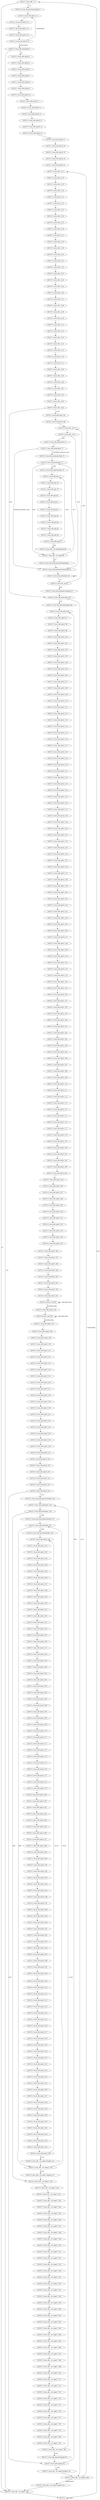 digraph {
Node0x2ec9750[label="LEGUP_F_fourn_BB__0_1"];
Node0x2ec95b0[label="LEGUP_0"];
Node0x2ec95b0 -> Node0x2ec9750[label="start"];
Node0x2ec95b0 -> Node0x2ec95b0[label="~start"];
Node0x2ecc930[label="LEGUP_F_fourn_BB__crit_edge27_386"];
Node0x2ec9750 -> Node0x2ecc930[label="%2"];
Node0x2ec98a0[label="LEGUP_F_fourn_BB_lrph31preheader_2"];
Node0x2ec9750 -> Node0x2ec98a0[label="~%2"];
Node0x2ec9c90[label="LEGUP_F_fourn_BB_lrph31_22"];
Node0x2ec98a0 -> Node0x2ec9c90;
Node0x2ec9b40[label="LEGUP_F_fourn_BB_lrph26_4"];
Node0x2ec99f0[label="LEGUP_F_fourn_BB_preheader6_3"];
Node0x2ec99f0 -> Node0x2ec9b40[label="%3"];
Node0x2ec99f0 -> Node0x2ecc930[label="~%3"];
Node0x2ecd2e0[label="LEGUP_F_fourn_BB_lrph26_5"];
Node0x2ec9b40 -> Node0x2ecd2e0;
Node0x2ecd3b0[label="LEGUP_F_fourn_BB_lrph26_6"];
Node0x2ecd2e0 -> Node0x2ecd3b0;
Node0x2ecd480[label="LEGUP_F_fourn_BB_lrph26_7"];
Node0x2ecd3b0 -> Node0x2ecd480;
Node0x2ecd550[label="LEGUP_F_fourn_BB_lrph26_8"];
Node0x2ecd480 -> Node0x2ecd550;
Node0x2ecd620[label="LEGUP_F_fourn_BB_lrph26_9"];
Node0x2ecd550 -> Node0x2ecd620;
Node0x2ecd6f0[label="LEGUP_F_fourn_BB_lrph26_10"];
Node0x2ecd620 -> Node0x2ecd6f0;
Node0x2ecd7c0[label="LEGUP_F_fourn_BB_lrph26_11"];
Node0x2ecd6f0 -> Node0x2ecd7c0;
Node0x2ecd890[label="LEGUP_F_fourn_BB_lrph26_12"];
Node0x2ecd7c0 -> Node0x2ecd890;
Node0x2ecd960[label="LEGUP_F_fourn_BB_lrph26_13"];
Node0x2ecd890 -> Node0x2ecd960;
Node0x2ecda30[label="LEGUP_F_fourn_BB_lrph26_14"];
Node0x2ecd960 -> Node0x2ecda30;
Node0x2ecdb00[label="LEGUP_F_fourn_BB_lrph26_15"];
Node0x2ecda30 -> Node0x2ecdb00;
Node0x2ecdbd0[label="LEGUP_F_fourn_BB_lrph26_16"];
Node0x2ecdb00 -> Node0x2ecdbd0;
Node0x2ecdca0[label="LEGUP_F_fourn_BB_lrph26_17"];
Node0x2ecdbd0 -> Node0x2ecdca0;
Node0x2ecdd70[label="LEGUP_F_fourn_BB_lrph26_18"];
Node0x2ecdca0 -> Node0x2ecdd70;
Node0x2ecde70[label="LEGUP_F_fourn_BB_lrph26_19"];
Node0x2ecdd70 -> Node0x2ecde70;
Node0x2ecdf70[label="LEGUP_F_fourn_BB_lrph26_20"];
Node0x2ecde70 -> Node0x2ecdf70;
Node0x2ece070[label="LEGUP_F_fourn_BB_lrph26_21"];
Node0x2ecdf70 -> Node0x2ece070;
Node0x2ec9de0[label="LEGUP_F_fourn_BB__8_27"];
Node0x2ece070 -> Node0x2ec9de0;
Node0x2ece600[label="LEGUP_F_fourn_BB_lrph31_23"];
Node0x2ec9c90 -> Node0x2ece600;
Node0x2ece6d0[label="LEGUP_F_fourn_BB_lrph31_24"];
Node0x2ece600 -> Node0x2ece6d0;
Node0x2ece7a0[label="LEGUP_F_fourn_BB_lrph31_25"];
Node0x2ece6d0 -> Node0x2ece7a0;
Node0x2ece870[label="LEGUP_F_fourn_BB_lrph31_26"];
Node0x2ece7a0 -> Node0x2ece870;
Node0x2ece870 -> Node0x2ec99f0[label="%exitcond38"];
Node0x2ece870 -> Node0x2ec9c90[label="~%exitcond38"];
Node0x2eceb70[label="LEGUP_F_fourn_BB__8_28"];
Node0x2ec9de0 -> Node0x2eceb70;
Node0x2ecec40[label="LEGUP_F_fourn_BB__8_29"];
Node0x2eceb70 -> Node0x2ecec40;
Node0x2eced10[label="LEGUP_F_fourn_BB__8_30"];
Node0x2ecec40 -> Node0x2eced10;
Node0x2ecede0[label="LEGUP_F_fourn_BB__8_31"];
Node0x2eced10 -> Node0x2ecede0;
Node0x2eceeb0[label="LEGUP_F_fourn_BB__8_32"];
Node0x2ecede0 -> Node0x2eceeb0;
Node0x2ecef80[label="LEGUP_F_fourn_BB__8_33"];
Node0x2eceeb0 -> Node0x2ecef80;
Node0x2ecf080[label="LEGUP_F_fourn_BB__8_34"];
Node0x2ecef80 -> Node0x2ecf080;
Node0x2ecf180[label="LEGUP_F_fourn_BB__8_35"];
Node0x2ecf080 -> Node0x2ecf180;
Node0x2ecf280[label="LEGUP_F_fourn_BB__8_36"];
Node0x2ecf180 -> Node0x2ecf280;
Node0x2ecf380[label="LEGUP_F_fourn_BB__8_37"];
Node0x2ecf280 -> Node0x2ecf380;
Node0x2ecf480[label="LEGUP_F_fourn_BB__8_38"];
Node0x2ecf380 -> Node0x2ecf480;
Node0x2ecf580[label="LEGUP_F_fourn_BB__8_39"];
Node0x2ecf480 -> Node0x2ecf580;
Node0x2ecf680[label="LEGUP_F_fourn_BB__8_40"];
Node0x2ecf580 -> Node0x2ecf680;
Node0x2ecf780[label="LEGUP_F_fourn_BB__8_41"];
Node0x2ecf680 -> Node0x2ecf780;
Node0x2ecf880[label="LEGUP_F_fourn_BB__8_42"];
Node0x2ecf780 -> Node0x2ecf880;
Node0x2ecf980[label="LEGUP_F_fourn_BB__8_43"];
Node0x2ecf880 -> Node0x2ecf980;
Node0x2ecfa80[label="LEGUP_F_fourn_BB__8_44"];
Node0x2ecf980 -> Node0x2ecfa80;
Node0x2ecfb80[label="LEGUP_F_fourn_BB__8_45"];
Node0x2ecfa80 -> Node0x2ecfb80;
Node0x2ecfc80[label="LEGUP_F_fourn_BB__8_46"];
Node0x2ecfb80 -> Node0x2ecfc80;
Node0x2ecfd80[label="LEGUP_F_fourn_BB__8_47"];
Node0x2ecfc80 -> Node0x2ecfd80;
Node0x2ecfe80[label="LEGUP_F_fourn_BB__8_48"];
Node0x2ecfd80 -> Node0x2ecfe80;
Node0x2ecff80[label="LEGUP_F_fourn_BB__8_49"];
Node0x2ecfe80 -> Node0x2ecff80;
Node0x2ed0080[label="LEGUP_F_fourn_BB__8_50"];
Node0x2ecff80 -> Node0x2ed0080;
Node0x2ed0180[label="LEGUP_F_fourn_BB__8_51"];
Node0x2ed0080 -> Node0x2ed0180;
Node0x2ed0280[label="LEGUP_F_fourn_BB__8_52"];
Node0x2ed0180 -> Node0x2ed0280;
Node0x2ed0380[label="LEGUP_F_fourn_BB__8_53"];
Node0x2ed0280 -> Node0x2ed0380;
Node0x2ed0480[label="LEGUP_F_fourn_BB__8_54"];
Node0x2ed0380 -> Node0x2ed0480;
Node0x2ed0580[label="LEGUP_F_fourn_BB__8_55"];
Node0x2ed0480 -> Node0x2ed0580;
Node0x2ed0680[label="LEGUP_F_fourn_BB__8_56"];
Node0x2ed0580 -> Node0x2ed0680;
Node0x2ed0780[label="LEGUP_F_fourn_BB__8_57"];
Node0x2ed0680 -> Node0x2ed0780;
Node0x2ed0880[label="LEGUP_F_fourn_BB__8_58"];
Node0x2ed0780 -> Node0x2ed0880;
Node0x2ed0980[label="LEGUP_F_fourn_BB__8_59"];
Node0x2ed0880 -> Node0x2ed0980;
Node0x2ed0a80[label="LEGUP_F_fourn_BB__8_60"];
Node0x2ed0980 -> Node0x2ed0a80;
Node0x2ed0b80[label="LEGUP_F_fourn_BB__8_61"];
Node0x2ed0a80 -> Node0x2ed0b80;
Node0x2ed0c80[label="LEGUP_F_fourn_BB__8_62"];
Node0x2ed0b80 -> Node0x2ed0c80;
Node0x2ed0d80[label="LEGUP_F_fourn_BB__8_63"];
Node0x2ed0c80 -> Node0x2ed0d80;
Node0x2ed0e80[label="LEGUP_F_fourn_BB__8_64"];
Node0x2ed0d80 -> Node0x2ed0e80;
Node0x2eca1d0[label="LEGUP_F_fourn_BB_preheader5_68"];
Node0x2ed0e80 -> Node0x2eca1d0[label="%16"];
Node0x2ec9f30[label="LEGUP_F_fourn_BB_lrph12_65"];
Node0x2ed0e80 -> Node0x2ec9f30[label="~%16"];
Node0x2ed1730[label="LEGUP_F_fourn_BB_lrph12_66"];
Node0x2ec9f30 -> Node0x2ed1730;
Node0x2eca470[label="LEGUP_F_fourn_BB__29_70"];
Node0x2ed1730 -> Node0x2eca470;
Node0x2eca080[label="LEGUP_F_fourn_BB_preheader5loopexit_67"];
Node0x2eca080 -> Node0x2eca1d0;
Node0x2eca320[label="LEGUP_F_fourn_BB_lrph22preheader_69"];
Node0x2eca1d0 -> Node0x2eca320[label="%25"];
Node0x2ecc690[label="LEGUP_F_fourn_BB__crit_edge23_384"];
Node0x2eca1d0 -> Node0x2ecc690[label="~%25"];
Node0x2ecb6d0[label="LEGUP_F_fourn_BB_lrph22_96"];
Node0x2eca320 -> Node0x2ecb6d0;
Node0x2ece200[label="LEGUP_F_fourn_BB__29_71"];
Node0x2eca470 -> Node0x2ece200;
Node0x2eca5c0[label="LEGUP_F_fourn_BB_preheader4_72"];
Node0x2ece200 -> Node0x2eca5c0[label="%35"];
Node0x2ecb040[label="LEGUP_F_fourn_BB_preheader3preheader_91"];
Node0x2ece200 -> Node0x2ecb040[label="~%35"];
Node0x2ed11f0[label="LEGUP_F_fourn_BB_preheader4_73"];
Node0x2eca5c0 -> Node0x2ed11f0;
Node0x2ed11f0 -> Node0x2ecb040[label="%overflow_intrinsic_carry"];
Node0x2eca710[label="LEGUP_F_fourn_BB_preheader2lrph_74"];
Node0x2ed11f0 -> Node0x2eca710[label="~%overflow_intrinsic_carry"];
Node0x2eca860[label="LEGUP_F_fourn_BB_preheader2_75"];
Node0x2eca710 -> Node0x2eca860;
Node0x2ecada0[label="LEGUP_F_fourn_BB__crit_edge_89"];
Node0x2eca860 -> Node0x2ecada0[label="%44"];
Node0x2eca9b0[label="LEGUP_F_fourn_BB_lrphpreheader_76"];
Node0x2eca860 -> Node0x2eca9b0[label="~%44"];
Node0x2ecab00[label="LEGUP_F_fourn_BB_lrph_77"];
Node0x2eca9b0 -> Node0x2ecab00;
Node0x2ed15f0[label="LEGUP_F_fourn_BB_lrph_78"];
Node0x2ecab00 -> Node0x2ed15f0;
Node0x2eccac0[label="LEGUP_F_fourn_BB_lrph_79"];
Node0x2ed15f0 -> Node0x2eccac0;
Node0x2eccb90[label="LEGUP_F_fourn_BB_lrph_80"];
Node0x2eccac0 -> Node0x2eccb90;
Node0x2eccc60[label="LEGUP_F_fourn_BB_lrph_81"];
Node0x2eccb90 -> Node0x2eccc60;
Node0x2eccd30[label="LEGUP_F_fourn_BB_lrph_82"];
Node0x2eccc60 -> Node0x2eccd30;
Node0x2ecce00[label="LEGUP_F_fourn_BB_lrph_83"];
Node0x2eccd30 -> Node0x2ecce00;
Node0x2eccf00[label="LEGUP_F_fourn_BB_lrph_84"];
Node0x2ecce00 -> Node0x2eccf00;
Node0x2ecd000[label="LEGUP_F_fourn_BB_lrph_85"];
Node0x2eccf00 -> Node0x2ecd000;
Node0x2ecd100[label="LEGUP_F_fourn_BB_lrph_86"];
Node0x2ecd000 -> Node0x2ecd100;
Node0x2ecd200[label="LEGUP_F_fourn_BB_lrph_87"];
Node0x2ecd100 -> Node0x2ecd200;
Node0x2ecac50[label="LEGUP_F_fourn_BB__crit_edgeloopexit_88"];
Node0x2ecd200 -> Node0x2ecac50[label="%56"];
Node0x2ecd200 -> Node0x2ecab00[label="~%56"];
Node0x2ecac50 -> Node0x2ecada0;
Node0x2ecaef0[label="LEGUP_F_fourn_BB_preheader3preheaderloop..."];
Node0x2ecada0 -> Node0x2ecaef0[label="%57"];
Node0x2ecada0 -> Node0x2eca860[label="~%57"];
Node0x2ecaef0 -> Node0x2ecb040;
Node0x2ecb190[label="LEGUP_F_fourn_BB_preheader3_92"];
Node0x2ecb040 -> Node0x2ecb190;
Node0x2ecb190 -> Node0x2ecb190[label="%."];
Node0x2ecb2e0[label="LEGUP_F_fourn_BB__60_93"];
Node0x2ecb190 -> Node0x2ecb2e0[label="~%."];
Node0x2ecb2e0 -> Node0x2eca080[label="%62"];
Node0x2ecb2e0 -> Node0x2eca470[label="~%62"];
Node0x2ecb580[label="LEGUP_F_fourn_BB_loopexit_95"];
Node0x2ecb430[label="LEGUP_F_fourn_BB_loopexitloopexit_94"];
Node0x2ecb430 -> Node0x2ecb580;
Node0x2ecb580 -> Node0x2ecb6d0[label="%63"];
Node0x2ecc540[label="LEGUP_F_fourn_BB__crit_edge23loopexit_38..."];
Node0x2ecb580 -> Node0x2ecc540[label="~%63"];
Node0x2ed4a80[label="LEGUP_F_fourn_BB_lrph22_97"];
Node0x2ecb6d0 -> Node0x2ed4a80;
Node0x2ed4b50[label="LEGUP_F_fourn_BB_lrph22_98"];
Node0x2ed4a80 -> Node0x2ed4b50;
Node0x2ed4c20[label="LEGUP_F_fourn_BB_lrph22_99"];
Node0x2ed4b50 -> Node0x2ed4c20;
Node0x2ed4cf0[label="LEGUP_F_fourn_BB_lrph22_100"];
Node0x2ed4c20 -> Node0x2ed4cf0;
Node0x2ed4dc0[label="LEGUP_F_fourn_BB_lrph22_101"];
Node0x2ed4cf0 -> Node0x2ed4dc0;
Node0x2ed4ec0[label="LEGUP_F_fourn_BB_lrph22_102"];
Node0x2ed4dc0 -> Node0x2ed4ec0;
Node0x2ed4fc0[label="LEGUP_F_fourn_BB_lrph22_103"];
Node0x2ed4ec0 -> Node0x2ed4fc0;
Node0x2ed50c0[label="LEGUP_F_fourn_BB_lrph22_104"];
Node0x2ed4fc0 -> Node0x2ed50c0;
Node0x2ed51c0[label="LEGUP_F_fourn_BB_lrph22_105"];
Node0x2ed50c0 -> Node0x2ed51c0;
Node0x2ed52c0[label="LEGUP_F_fourn_BB_lrph22_106"];
Node0x2ed51c0 -> Node0x2ed52c0;
Node0x2ed53c0[label="LEGUP_F_fourn_BB_lrph22_107"];
Node0x2ed52c0 -> Node0x2ed53c0;
Node0x2ed54c0[label="LEGUP_F_fourn_BB_lrph22_108"];
Node0x2ed53c0 -> Node0x2ed54c0;
Node0x2ed55c0[label="LEGUP_F_fourn_BB_lrph22_109"];
Node0x2ed54c0 -> Node0x2ed55c0;
Node0x2ed1a40[label="LEGUP_F_fourn_BB_lrph22_110"];
Node0x2ed55c0 -> Node0x2ed1a40;
Node0x2ed1b40[label="LEGUP_F_fourn_BB_lrph22_111"];
Node0x2ed1a40 -> Node0x2ed1b40;
Node0x2ed1c40[label="LEGUP_F_fourn_BB_lrph22_112"];
Node0x2ed1b40 -> Node0x2ed1c40;
Node0x2ed1d40[label="LEGUP_F_fourn_BB_lrph22_113"];
Node0x2ed1c40 -> Node0x2ed1d40;
Node0x2ed1e40[label="LEGUP_F_fourn_BB_lrph22_114"];
Node0x2ed1d40 -> Node0x2ed1e40;
Node0x2ed1f40[label="LEGUP_F_fourn_BB_lrph22_115"];
Node0x2ed1e40 -> Node0x2ed1f40;
Node0x2ed2040[label="LEGUP_F_fourn_BB_lrph22_116"];
Node0x2ed1f40 -> Node0x2ed2040;
Node0x2ed2140[label="LEGUP_F_fourn_BB_lrph22_117"];
Node0x2ed2040 -> Node0x2ed2140;
Node0x2ed2240[label="LEGUP_F_fourn_BB_lrph22_118"];
Node0x2ed2140 -> Node0x2ed2240;
Node0x2ed2340[label="LEGUP_F_fourn_BB_lrph22_119"];
Node0x2ed2240 -> Node0x2ed2340;
Node0x2ed2440[label="LEGUP_F_fourn_BB_lrph22_120"];
Node0x2ed2340 -> Node0x2ed2440;
Node0x2ed2540[label="LEGUP_F_fourn_BB_lrph22_121"];
Node0x2ed2440 -> Node0x2ed2540;
Node0x2ed2640[label="LEGUP_F_fourn_BB_lrph22_122"];
Node0x2ed2540 -> Node0x2ed2640;
Node0x2ed2740[label="LEGUP_F_fourn_BB_lrph22_123"];
Node0x2ed2640 -> Node0x2ed2740;
Node0x2ed2840[label="LEGUP_F_fourn_BB_lrph22_124"];
Node0x2ed2740 -> Node0x2ed2840;
Node0x2ed2940[label="LEGUP_F_fourn_BB_lrph22_125"];
Node0x2ed2840 -> Node0x2ed2940;
Node0x2eb10a0[label="LEGUP_F_fourn_BB_lrph22_126"];
Node0x2ed2940 -> Node0x2eb10a0;
Node0x2eb11a0[label="LEGUP_F_fourn_BB_lrph22_127"];
Node0x2eb10a0 -> Node0x2eb11a0;
Node0x2eb12a0[label="LEGUP_F_fourn_BB_lrph22_128"];
Node0x2eb11a0 -> Node0x2eb12a0;
Node0x2eb13a0[label="LEGUP_F_fourn_BB_lrph22_129"];
Node0x2eb12a0 -> Node0x2eb13a0;
Node0x2eb14a0[label="LEGUP_F_fourn_BB_lrph22_130"];
Node0x2eb13a0 -> Node0x2eb14a0;
Node0x2eb15a0[label="LEGUP_F_fourn_BB_lrph22_131"];
Node0x2eb14a0 -> Node0x2eb15a0;
Node0x2eb16a0[label="LEGUP_F_fourn_BB_lrph22_132"];
Node0x2eb15a0 -> Node0x2eb16a0;
Node0x2eb17a0[label="LEGUP_F_fourn_BB_lrph22_133"];
Node0x2eb16a0 -> Node0x2eb17a0;
Node0x2eb18a0[label="LEGUP_F_fourn_BB_lrph22_134"];
Node0x2eb17a0 -> Node0x2eb18a0;
Node0x2eb19a0[label="LEGUP_F_fourn_BB_lrph22_135"];
Node0x2eb18a0 -> Node0x2eb19a0;
Node0x2eb1aa0[label="LEGUP_F_fourn_BB_lrph22_136"];
Node0x2eb19a0 -> Node0x2eb1aa0;
Node0x2eb1ba0[label="LEGUP_F_fourn_BB_lrph22_137"];
Node0x2eb1aa0 -> Node0x2eb1ba0;
Node0x2eb1ca0[label="LEGUP_F_fourn_BB_lrph22_138"];
Node0x2eb1ba0 -> Node0x2eb1ca0;
Node0x2eb1da0[label="LEGUP_F_fourn_BB_lrph22_139"];
Node0x2eb1ca0 -> Node0x2eb1da0;
Node0x2eb1ea0[label="LEGUP_F_fourn_BB_lrph22_140"];
Node0x2eb1da0 -> Node0x2eb1ea0;
Node0x2eb1fa0[label="LEGUP_F_fourn_BB_lrph22_141"];
Node0x2eb1ea0 -> Node0x2eb1fa0;
Node0x2eb20a0[label="LEGUP_F_fourn_BB_lrph22_142"];
Node0x2eb1fa0 -> Node0x2eb20a0;
Node0x2eb21a0[label="LEGUP_F_fourn_BB_lrph22_143"];
Node0x2eb20a0 -> Node0x2eb21a0;
Node0x2eb22a0[label="LEGUP_F_fourn_BB_lrph22_144"];
Node0x2eb21a0 -> Node0x2eb22a0;
Node0x2eb23a0[label="LEGUP_F_fourn_BB_lrph22_145"];
Node0x2eb22a0 -> Node0x2eb23a0;
Node0x2eb24e0[label="LEGUP_F_fourn_BB_lrph22_146"];
Node0x2eb23a0 -> Node0x2eb24e0;
Node0x2eb2620[label="LEGUP_F_fourn_BB_lrph22_147"];
Node0x2eb24e0 -> Node0x2eb2620;
Node0x2eb2760[label="LEGUP_F_fourn_BB_lrph22_148"];
Node0x2eb2620 -> Node0x2eb2760;
Node0x2eb28a0[label="LEGUP_F_fourn_BB_lrph22_149"];
Node0x2eb2760 -> Node0x2eb28a0;
Node0x2eb29e0[label="LEGUP_F_fourn_BB_lrph22_150"];
Node0x2eb28a0 -> Node0x2eb29e0;
Node0x2eb2b20[label="LEGUP_F_fourn_BB_lrph22_151"];
Node0x2eb29e0 -> Node0x2eb2b20;
Node0x2eb2c60[label="LEGUP_F_fourn_BB_lrph22_152"];
Node0x2eb2b20 -> Node0x2eb2c60;
Node0x2eb2da0[label="LEGUP_F_fourn_BB_lrph22_153"];
Node0x2eb2c60 -> Node0x2eb2da0;
Node0x2eb2ee0[label="LEGUP_F_fourn_BB_lrph22_154"];
Node0x2eb2da0 -> Node0x2eb2ee0;
Node0x2eb3020[label="LEGUP_F_fourn_BB_lrph22_155"];
Node0x2eb2ee0 -> Node0x2eb3020;
Node0x2eb3160[label="LEGUP_F_fourn_BB_lrph22_156"];
Node0x2eb3020 -> Node0x2eb3160;
Node0x2eb32a0[label="LEGUP_F_fourn_BB_lrph22_157"];
Node0x2eb3160 -> Node0x2eb32a0;
Node0x2eb33e0[label="LEGUP_F_fourn_BB_lrph22_158"];
Node0x2eb32a0 -> Node0x2eb33e0;
Node0x2eb3520[label="LEGUP_F_fourn_BB_lrph22_159"];
Node0x2eb33e0 -> Node0x2eb3520;
Node0x2eb3660[label="LEGUP_F_fourn_BB_lrph22_160"];
Node0x2eb3520 -> Node0x2eb3660;
Node0x2eb37a0[label="LEGUP_F_fourn_BB_lrph22_161"];
Node0x2eb3660 -> Node0x2eb37a0;
Node0x2eb38e0[label="LEGUP_F_fourn_BB_lrph22_162"];
Node0x2eb37a0 -> Node0x2eb38e0;
Node0x2eb3a20[label="LEGUP_F_fourn_BB_lrph22_163"];
Node0x2eb38e0 -> Node0x2eb3a20;
Node0x2eb3b60[label="LEGUP_F_fourn_BB_lrph22_164"];
Node0x2eb3a20 -> Node0x2eb3b60;
Node0x2eb3ca0[label="LEGUP_F_fourn_BB_lrph22_165"];
Node0x2eb3b60 -> Node0x2eb3ca0;
Node0x2eb3de0[label="LEGUP_F_fourn_BB_lrph22_166"];
Node0x2eb3ca0 -> Node0x2eb3de0;
Node0x2eb3f20[label="LEGUP_F_fourn_BB_lrph22_167"];
Node0x2eb3de0 -> Node0x2eb3f20;
Node0x2eb4060[label="LEGUP_F_fourn_BB_lrph22_168"];
Node0x2eb3f20 -> Node0x2eb4060;
Node0x2eb41a0[label="LEGUP_F_fourn_BB_lrph22_169"];
Node0x2eb4060 -> Node0x2eb41a0;
Node0x2eb42e0[label="LEGUP_F_fourn_BB_lrph22_170"];
Node0x2eb41a0 -> Node0x2eb42e0;
Node0x2eb4420[label="LEGUP_F_fourn_BB_lrph22_171"];
Node0x2eb42e0 -> Node0x2eb4420;
Node0x2eb4560[label="LEGUP_F_fourn_BB_lrph22_172"];
Node0x2eb4420 -> Node0x2eb4560;
Node0x2eb46a0[label="LEGUP_F_fourn_BB_lrph22_173"];
Node0x2eb4560 -> Node0x2eb46a0;
Node0x2eb47e0[label="LEGUP_F_fourn_BB_lrph22_174"];
Node0x2eb46a0 -> Node0x2eb47e0;
Node0x2eb4920[label="LEGUP_F_fourn_BB_lrph22_175"];
Node0x2eb47e0 -> Node0x2eb4920;
Node0x2eb4a60[label="LEGUP_F_fourn_BB_lrph22_176"];
Node0x2eb4920 -> Node0x2eb4a60;
Node0x2eb4ba0[label="LEGUP_F_fourn_BB_lrph22_177"];
Node0x2eb4a60 -> Node0x2eb4ba0;
Node0x2eb4ce0[label="LEGUP_F_fourn_BB_lrph22_178"];
Node0x2eb4ba0 -> Node0x2eb4ce0;
Node0x2eb4e20[label="LEGUP_F_fourn_BB_lrph22_179"];
Node0x2eb4ce0 -> Node0x2eb4e20;
Node0x2eb4f60[label="LEGUP_F_fourn_BB_lrph22_180"];
Node0x2eb4e20 -> Node0x2eb4f60;
Node0x2eb50a0[label="LEGUP_F_fourn_BB_lrph22_181"];
Node0x2eb4f60 -> Node0x2eb50a0;
Node0x2eb51e0[label="LEGUP_F_fourn_BB_lrph22_182"];
Node0x2eb50a0 -> Node0x2eb51e0;
Node0x2eb5320[label="LEGUP_F_fourn_BB_lrph22_183"];
Node0x2eb51e0 -> Node0x2eb5320;
Node0x2eb5460[label="LEGUP_F_fourn_BB_lrph22_184"];
Node0x2eb5320 -> Node0x2eb5460;
Node0x2eb55a0[label="LEGUP_F_fourn_BB_lrph22_185"];
Node0x2eb5460 -> Node0x2eb55a0;
Node0x2eb56e0[label="LEGUP_F_fourn_BB_lrph22_186"];
Node0x2eb55a0 -> Node0x2eb56e0;
Node0x2eb5820[label="LEGUP_F_fourn_BB_lrph22_187"];
Node0x2eb56e0 -> Node0x2eb5820;
Node0x2eb5960[label="LEGUP_F_fourn_BB_lrph22_188"];
Node0x2eb5820 -> Node0x2eb5960;
Node0x2eb5aa0[label="LEGUP_F_fourn_BB_lrph22_189"];
Node0x2eb5960 -> Node0x2eb5aa0;
Node0x2eb5be0[label="LEGUP_F_fourn_BB_lrph22_190"];
Node0x2eb5aa0 -> Node0x2eb5be0;
Node0x2eb5d20[label="LEGUP_F_fourn_BB_lrph22_191"];
Node0x2eb5be0 -> Node0x2eb5d20;
Node0x2eb5e60[label="LEGUP_F_fourn_BB_lrph22_192"];
Node0x2eb5d20 -> Node0x2eb5e60;
Node0x2eb5fa0[label="LEGUP_F_fourn_BB_lrph22_193"];
Node0x2eb5e60 -> Node0x2eb5fa0;
Node0x2eb60e0[label="LEGUP_F_fourn_BB_lrph22_194"];
Node0x2eb5fa0 -> Node0x2eb60e0;
Node0x2eb6220[label="LEGUP_F_fourn_BB_lrph22_195"];
Node0x2eb60e0 -> Node0x2eb6220;
Node0x2eb6360[label="LEGUP_F_fourn_BB_lrph22_196"];
Node0x2eb6220 -> Node0x2eb6360;
Node0x2eb64a0[label="LEGUP_F_fourn_BB_lrph22_197"];
Node0x2eb6360 -> Node0x2eb64a0;
Node0x2eb65e0[label="LEGUP_F_fourn_BB_lrph22_198"];
Node0x2eb64a0 -> Node0x2eb65e0;
Node0x2eb6720[label="LEGUP_F_fourn_BB_lrph22_199"];
Node0x2eb65e0 -> Node0x2eb6720;
Node0x2eb6860[label="LEGUP_F_fourn_BB_lrph22_200"];
Node0x2eb6720 -> Node0x2eb6860;
Node0x2eb69a0[label="LEGUP_F_fourn_BB_lrph22_201"];
Node0x2eb6860 -> Node0x2eb69a0;
Node0x2eb6ae0[label="LEGUP_F_fourn_BB_lrph22_202"];
Node0x2eb69a0 -> Node0x2eb6ae0;
Node0x2eb6c20[label="LEGUP_F_fourn_BB_lrph22_203"];
Node0x2eb6ae0 -> Node0x2eb6c20;
Node0x3f398a0[label="LEGUP_function_call_204"];
Node0x2eb6c20 -> Node0x3f398a0;
Node0x2eb6d60[label="LEGUP_F_fourn_BB_lrph22_205"];
Node0x3f398a0 -> Node0x2eb6d60[label="sinf_finish_final"];
Node0x3f398a0 -> Node0x3f398a0[label="~sinf_finish_final"];
Node0x3f3ff80[label="LEGUP_function_call_206"];
Node0x2eb6d60 -> Node0x3f3ff80;
Node0x2eb6ea0[label="LEGUP_F_fourn_BB_lrph22_207"];
Node0x3f3ff80 -> Node0x2eb6ea0[label="sinf_finish_final"];
Node0x3f3ff80 -> Node0x3f3ff80[label="~sinf_finish_final"];
Node0x2eb6fe0[label="LEGUP_F_fourn_BB_lrph22_208"];
Node0x2eb6ea0 -> Node0x2eb6fe0;
Node0x2eb7120[label="LEGUP_F_fourn_BB_lrph22_209"];
Node0x2eb6fe0 -> Node0x2eb7120;
Node0x2eb7260[label="LEGUP_F_fourn_BB_lrph22_210"];
Node0x2eb7120 -> Node0x2eb7260;
Node0x2eb73a0[label="LEGUP_F_fourn_BB_lrph22_211"];
Node0x2eb7260 -> Node0x2eb73a0;
Node0x2eb74e0[label="LEGUP_F_fourn_BB_lrph22_212"];
Node0x2eb73a0 -> Node0x2eb74e0;
Node0x2eb7620[label="LEGUP_F_fourn_BB_lrph22_213"];
Node0x2eb74e0 -> Node0x2eb7620;
Node0x2eb7760[label="LEGUP_F_fourn_BB_lrph22_214"];
Node0x2eb7620 -> Node0x2eb7760;
Node0x2eb78a0[label="LEGUP_F_fourn_BB_lrph22_215"];
Node0x2eb7760 -> Node0x2eb78a0;
Node0x2eb79e0[label="LEGUP_F_fourn_BB_lrph22_216"];
Node0x2eb78a0 -> Node0x2eb79e0;
Node0x2eb7b20[label="LEGUP_F_fourn_BB_lrph22_217"];
Node0x2eb79e0 -> Node0x2eb7b20;
Node0x2eb7c60[label="LEGUP_F_fourn_BB_lrph22_218"];
Node0x2eb7b20 -> Node0x2eb7c60;
Node0x2eb7da0[label="LEGUP_F_fourn_BB_lrph22_219"];
Node0x2eb7c60 -> Node0x2eb7da0;
Node0x2eb7ee0[label="LEGUP_F_fourn_BB_lrph22_220"];
Node0x2eb7da0 -> Node0x2eb7ee0;
Node0x2eb8020[label="LEGUP_F_fourn_BB_lrph22_221"];
Node0x2eb7ee0 -> Node0x2eb8020;
Node0x2eb8160[label="LEGUP_F_fourn_BB_lrph22_222"];
Node0x2eb8020 -> Node0x2eb8160;
Node0x2eb82a0[label="LEGUP_F_fourn_BB_lrph22_223"];
Node0x2eb8160 -> Node0x2eb82a0;
Node0x2eb83e0[label="LEGUP_F_fourn_BB_lrph22_224"];
Node0x2eb82a0 -> Node0x2eb83e0;
Node0x2eb8520[label="LEGUP_F_fourn_BB_lrph22_225"];
Node0x2eb83e0 -> Node0x2eb8520;
Node0x2eb8660[label="LEGUP_F_fourn_BB_lrph22_226"];
Node0x2eb8520 -> Node0x2eb8660;
Node0x2eb87a0[label="LEGUP_F_fourn_BB_lrph22_227"];
Node0x2eb8660 -> Node0x2eb87a0;
Node0x2eb88e0[label="LEGUP_F_fourn_BB_lrph22_228"];
Node0x2eb87a0 -> Node0x2eb88e0;
Node0x2eb8a20[label="LEGUP_F_fourn_BB_lrph22_229"];
Node0x2eb88e0 -> Node0x2eb8a20;
Node0x2eb8b60[label="LEGUP_F_fourn_BB_lrph22_230"];
Node0x2eb8a20 -> Node0x2eb8b60;
Node0x2eb8ca0[label="LEGUP_F_fourn_BB_lrph22_231"];
Node0x2eb8b60 -> Node0x2eb8ca0;
Node0x2eb8de0[label="LEGUP_F_fourn_BB_lrph22_232"];
Node0x2eb8ca0 -> Node0x2eb8de0;
Node0x2eb8f20[label="LEGUP_F_fourn_BB_lrph22_233"];
Node0x2eb8de0 -> Node0x2eb8f20;
Node0x2eb8f20 -> Node0x2ecb580[label="%76"];
Node0x2ecb820[label="LEGUP_F_fourn_BB_preheader1preheader_234"];
Node0x2eb8f20 -> Node0x2ecb820[label="~%76"];
Node0x2ecb970[label="LEGUP_F_fourn_BB_preheader1_235"];
Node0x2ecb820 -> Node0x2ecb970;
Node0x2eb9d70[label="LEGUP_F_fourn_BB_preheader1_236"];
Node0x2ecb970 -> Node0x2eb9d70;
Node0x2ecc3f0[label="LEGUP_F_fourn_BB__crit_edge17_340"];
Node0x2eb9d70 -> Node0x2ecc3f0[label="%89"];
Node0x2ecbac0[label="LEGUP_F_fourn_BB_preheaderpreheader_237"];
Node0x2eb9d70 -> Node0x2ecbac0[label="~%89"];
Node0x2ecbc10[label="LEGUP_F_fourn_BB_preheader_238"];
Node0x2ecbac0 -> Node0x2ecbc10;
Node0x2ecc150[label="LEGUP_F_fourn_BB__crit_edge15_338"];
Node0x2ecbc10 -> Node0x2ecc150[label="%96"];
Node0x2ecbd60[label="LEGUP_F_fourn_BB_lrph14preheader_239"];
Node0x2ecbc10 -> Node0x2ecbd60[label="~%96"];
Node0x2ecbeb0[label="LEGUP_F_fourn_BB_lrph14_240"];
Node0x2ecbd60 -> Node0x2ecbeb0;
Node0x2eba200[label="LEGUP_F_fourn_BB_lrph14_241"];
Node0x2ecbeb0 -> Node0x2eba200;
Node0x2eba2d0[label="LEGUP_F_fourn_BB_lrph14_242"];
Node0x2eba200 -> Node0x2eba2d0;
Node0x2eba3a0[label="LEGUP_F_fourn_BB_lrph14_243"];
Node0x2eba2d0 -> Node0x2eba3a0;
Node0x2eba470[label="LEGUP_F_fourn_BB_lrph14_244"];
Node0x2eba3a0 -> Node0x2eba470;
Node0x2eba540[label="LEGUP_F_fourn_BB_lrph14_245"];
Node0x2eba470 -> Node0x2eba540;
Node0x2eba640[label="LEGUP_F_fourn_BB_lrph14_246"];
Node0x2eba540 -> Node0x2eba640;
Node0x2eba740[label="LEGUP_F_fourn_BB_lrph14_247"];
Node0x2eba640 -> Node0x2eba740;
Node0x2eba840[label="LEGUP_F_fourn_BB_lrph14_248"];
Node0x2eba740 -> Node0x2eba840;
Node0x2eba940[label="LEGUP_F_fourn_BB_lrph14_249"];
Node0x2eba840 -> Node0x2eba940;
Node0x2ebaa40[label="LEGUP_F_fourn_BB_lrph14_250"];
Node0x2eba940 -> Node0x2ebaa40;
Node0x2ebab40[label="LEGUP_F_fourn_BB_lrph14_251"];
Node0x2ebaa40 -> Node0x2ebab40;
Node0x2ebac40[label="LEGUP_F_fourn_BB_lrph14_252"];
Node0x2ebab40 -> Node0x2ebac40;
Node0x2ebad40[label="LEGUP_F_fourn_BB_lrph14_253"];
Node0x2ebac40 -> Node0x2ebad40;
Node0x2ebae40[label="LEGUP_F_fourn_BB_lrph14_254"];
Node0x2ebad40 -> Node0x2ebae40;
Node0x2ebaf40[label="LEGUP_F_fourn_BB_lrph14_255"];
Node0x2ebae40 -> Node0x2ebaf40;
Node0x2ebb040[label="LEGUP_F_fourn_BB_lrph14_256"];
Node0x2ebaf40 -> Node0x2ebb040;
Node0x2ebb140[label="LEGUP_F_fourn_BB_lrph14_257"];
Node0x2ebb040 -> Node0x2ebb140;
Node0x2ebb240[label="LEGUP_F_fourn_BB_lrph14_258"];
Node0x2ebb140 -> Node0x2ebb240;
Node0x2ebb340[label="LEGUP_F_fourn_BB_lrph14_259"];
Node0x2ebb240 -> Node0x2ebb340;
Node0x2ebb440[label="LEGUP_F_fourn_BB_lrph14_260"];
Node0x2ebb340 -> Node0x2ebb440;
Node0x2ebb540[label="LEGUP_F_fourn_BB_lrph14_261"];
Node0x2ebb440 -> Node0x2ebb540;
Node0x2ebb640[label="LEGUP_F_fourn_BB_lrph14_262"];
Node0x2ebb540 -> Node0x2ebb640;
Node0x2ebb740[label="LEGUP_F_fourn_BB_lrph14_263"];
Node0x2ebb640 -> Node0x2ebb740;
Node0x2ebb840[label="LEGUP_F_fourn_BB_lrph14_264"];
Node0x2ebb740 -> Node0x2ebb840;
Node0x2ebb940[label="LEGUP_F_fourn_BB_lrph14_265"];
Node0x2ebb840 -> Node0x2ebb940;
Node0x2ebba40[label="LEGUP_F_fourn_BB_lrph14_266"];
Node0x2ebb940 -> Node0x2ebba40;
Node0x2ebbb40[label="LEGUP_F_fourn_BB_lrph14_267"];
Node0x2ebba40 -> Node0x2ebbb40;
Node0x2ebbc40[label="LEGUP_F_fourn_BB_lrph14_268"];
Node0x2ebbb40 -> Node0x2ebbc40;
Node0x2ebbd40[label="LEGUP_F_fourn_BB_lrph14_269"];
Node0x2ebbc40 -> Node0x2ebbd40;
Node0x2ebbe40[label="LEGUP_F_fourn_BB_lrph14_270"];
Node0x2ebbd40 -> Node0x2ebbe40;
Node0x2ebbf40[label="LEGUP_F_fourn_BB_lrph14_271"];
Node0x2ebbe40 -> Node0x2ebbf40;
Node0x2ebc040[label="LEGUP_F_fourn_BB_lrph14_272"];
Node0x2ebbf40 -> Node0x2ebc040;
Node0x2ebc140[label="LEGUP_F_fourn_BB_lrph14_273"];
Node0x2ebc040 -> Node0x2ebc140;
Node0x2ebc240[label="LEGUP_F_fourn_BB_lrph14_274"];
Node0x2ebc140 -> Node0x2ebc240;
Node0x2ebc340[label="LEGUP_F_fourn_BB_lrph14_275"];
Node0x2ebc240 -> Node0x2ebc340;
Node0x2ebc440[label="LEGUP_F_fourn_BB_lrph14_276"];
Node0x2ebc340 -> Node0x2ebc440;
Node0x2ebc540[label="LEGUP_F_fourn_BB_lrph14_277"];
Node0x2ebc440 -> Node0x2ebc540;
Node0x2ebc640[label="LEGUP_F_fourn_BB_lrph14_278"];
Node0x2ebc540 -> Node0x2ebc640;
Node0x2ebc740[label="LEGUP_F_fourn_BB_lrph14_279"];
Node0x2ebc640 -> Node0x2ebc740;
Node0x2ebc840[label="LEGUP_F_fourn_BB_lrph14_280"];
Node0x2ebc740 -> Node0x2ebc840;
Node0x2ebc940[label="LEGUP_F_fourn_BB_lrph14_281"];
Node0x2ebc840 -> Node0x2ebc940;
Node0x2ebca40[label="LEGUP_F_fourn_BB_lrph14_282"];
Node0x2ebc940 -> Node0x2ebca40;
Node0x2ebcb40[label="LEGUP_F_fourn_BB_lrph14_283"];
Node0x2ebca40 -> Node0x2ebcb40;
Node0x2ebcc40[label="LEGUP_F_fourn_BB_lrph14_284"];
Node0x2ebcb40 -> Node0x2ebcc40;
Node0x2ebcd40[label="LEGUP_F_fourn_BB_lrph14_285"];
Node0x2ebcc40 -> Node0x2ebcd40;
Node0x2ebce40[label="LEGUP_F_fourn_BB_lrph14_286"];
Node0x2ebcd40 -> Node0x2ebce40;
Node0x2ebcf40[label="LEGUP_F_fourn_BB_lrph14_287"];
Node0x2ebce40 -> Node0x2ebcf40;
Node0x2ebd040[label="LEGUP_F_fourn_BB_lrph14_288"];
Node0x2ebcf40 -> Node0x2ebd040;
Node0x2ebd140[label="LEGUP_F_fourn_BB_lrph14_289"];
Node0x2ebd040 -> Node0x2ebd140;
Node0x2ebd240[label="LEGUP_F_fourn_BB_lrph14_290"];
Node0x2ebd140 -> Node0x2ebd240;
Node0x2ebd340[label="LEGUP_F_fourn_BB_lrph14_291"];
Node0x2ebd240 -> Node0x2ebd340;
Node0x2ebd440[label="LEGUP_F_fourn_BB_lrph14_292"];
Node0x2ebd340 -> Node0x2ebd440;
Node0x2ebd540[label="LEGUP_F_fourn_BB_lrph14_293"];
Node0x2ebd440 -> Node0x2ebd540;
Node0x2ebd640[label="LEGUP_F_fourn_BB_lrph14_294"];
Node0x2ebd540 -> Node0x2ebd640;
Node0x2ebd740[label="LEGUP_F_fourn_BB_lrph14_295"];
Node0x2ebd640 -> Node0x2ebd740;
Node0x2ebd840[label="LEGUP_F_fourn_BB_lrph14_296"];
Node0x2ebd740 -> Node0x2ebd840;
Node0x2ebd940[label="LEGUP_F_fourn_BB_lrph14_297"];
Node0x2ebd840 -> Node0x2ebd940;
Node0x2ebda40[label="LEGUP_F_fourn_BB_lrph14_298"];
Node0x2ebd940 -> Node0x2ebda40;
Node0x2ebdb40[label="LEGUP_F_fourn_BB_lrph14_299"];
Node0x2ebda40 -> Node0x2ebdb40;
Node0x2ebdc40[label="LEGUP_F_fourn_BB_lrph14_300"];
Node0x2ebdb40 -> Node0x2ebdc40;
Node0x2ebdd40[label="LEGUP_F_fourn_BB_lrph14_301"];
Node0x2ebdc40 -> Node0x2ebdd40;
Node0x2ebde40[label="LEGUP_F_fourn_BB_lrph14_302"];
Node0x2ebdd40 -> Node0x2ebde40;
Node0x2ebdf40[label="LEGUP_F_fourn_BB_lrph14_303"];
Node0x2ebde40 -> Node0x2ebdf40;
Node0x2ebe040[label="LEGUP_F_fourn_BB_lrph14_304"];
Node0x2ebdf40 -> Node0x2ebe040;
Node0x2ebe140[label="LEGUP_F_fourn_BB_lrph14_305"];
Node0x2ebe040 -> Node0x2ebe140;
Node0x2ebe240[label="LEGUP_F_fourn_BB_lrph14_306"];
Node0x2ebe140 -> Node0x2ebe240;
Node0x2ebe340[label="LEGUP_F_fourn_BB_lrph14_307"];
Node0x2ebe240 -> Node0x2ebe340;
Node0x2ebe440[label="LEGUP_F_fourn_BB_lrph14_308"];
Node0x2ebe340 -> Node0x2ebe440;
Node0x2ebe540[label="LEGUP_F_fourn_BB_lrph14_309"];
Node0x2ebe440 -> Node0x2ebe540;
Node0x2ebe640[label="LEGUP_F_fourn_BB_lrph14_310"];
Node0x2ebe540 -> Node0x2ebe640;
Node0x2ebe740[label="LEGUP_F_fourn_BB_lrph14_311"];
Node0x2ebe640 -> Node0x2ebe740;
Node0x2ebe840[label="LEGUP_F_fourn_BB_lrph14_312"];
Node0x2ebe740 -> Node0x2ebe840;
Node0x2ebe940[label="LEGUP_F_fourn_BB_lrph14_313"];
Node0x2ebe840 -> Node0x2ebe940;
Node0x2ebea40[label="LEGUP_F_fourn_BB_lrph14_314"];
Node0x2ebe940 -> Node0x2ebea40;
Node0x2ebeb40[label="LEGUP_F_fourn_BB_lrph14_315"];
Node0x2ebea40 -> Node0x2ebeb40;
Node0x2ebec40[label="LEGUP_F_fourn_BB_lrph14_316"];
Node0x2ebeb40 -> Node0x2ebec40;
Node0x2ebed40[label="LEGUP_F_fourn_BB_lrph14_317"];
Node0x2ebec40 -> Node0x2ebed40;
Node0x2ebee40[label="LEGUP_F_fourn_BB_lrph14_318"];
Node0x2ebed40 -> Node0x2ebee40;
Node0x2ebef40[label="LEGUP_F_fourn_BB_lrph14_319"];
Node0x2ebee40 -> Node0x2ebef40;
Node0x2ebf040[label="LEGUP_F_fourn_BB_lrph14_320"];
Node0x2ebef40 -> Node0x2ebf040;
Node0x2ebf140[label="LEGUP_F_fourn_BB_lrph14_321"];
Node0x2ebf040 -> Node0x2ebf140;
Node0x2ebf240[label="LEGUP_F_fourn_BB_lrph14_322"];
Node0x2ebf140 -> Node0x2ebf240;
Node0x2ebf340[label="LEGUP_F_fourn_BB_lrph14_323"];
Node0x2ebf240 -> Node0x2ebf340;
Node0x2ebf440[label="LEGUP_F_fourn_BB_lrph14_324"];
Node0x2ebf340 -> Node0x2ebf440;
Node0x2ebf540[label="LEGUP_F_fourn_BB_lrph14_325"];
Node0x2ebf440 -> Node0x2ebf540;
Node0x2ebf640[label="LEGUP_F_fourn_BB_lrph14_326"];
Node0x2ebf540 -> Node0x2ebf640;
Node0x2ebf740[label="LEGUP_F_fourn_BB_lrph14_327"];
Node0x2ebf640 -> Node0x2ebf740;
Node0x2ebf840[label="LEGUP_F_fourn_BB_lrph14_328"];
Node0x2ebf740 -> Node0x2ebf840;
Node0x2ebf940[label="LEGUP_F_fourn_BB_lrph14_329"];
Node0x2ebf840 -> Node0x2ebf940;
Node0x2ebfa40[label="LEGUP_F_fourn_BB_lrph14_330"];
Node0x2ebf940 -> Node0x2ebfa40;
Node0x2ebfb40[label="LEGUP_F_fourn_BB_lrph14_331"];
Node0x2ebfa40 -> Node0x2ebfb40;
Node0x2ebfc40[label="LEGUP_F_fourn_BB_lrph14_332"];
Node0x2ebfb40 -> Node0x2ebfc40;
Node0x2ebfd40[label="LEGUP_F_fourn_BB_lrph14_333"];
Node0x2ebfc40 -> Node0x2ebfd40;
Node0x2ebfe40[label="LEGUP_F_fourn_BB_lrph14_334"];
Node0x2ebfd40 -> Node0x2ebfe40;
Node0x2ebff40[label="LEGUP_F_fourn_BB_lrph14_335"];
Node0x2ebfe40 -> Node0x2ebff40;
Node0x2ec0040[label="LEGUP_F_fourn_BB_lrph14_336"];
Node0x2ebff40 -> Node0x2ec0040;
Node0x2ecc000[label="LEGUP_F_fourn_BB__crit_edge15loopexit_33..."];
Node0x2ec0040 -> Node0x2ecc000[label="%119"];
Node0x2ec0040 -> Node0x2ecbeb0[label="~%119"];
Node0x2ecc000 -> Node0x2ecc150;
Node0x2ecc2a0[label="LEGUP_F_fourn_BB__crit_edge17loopexit_33..."];
Node0x2ecc150 -> Node0x2ecc2a0[label="%120"];
Node0x2ecc150 -> Node0x2ecbc10[label="~%120"];
Node0x2ecc2a0 -> Node0x2ecc3f0;
Node0x2eb9350[label="LEGUP_F_fourn_BB__crit_edge17_341"];
Node0x2ecc3f0 -> Node0x2eb9350;
Node0x2eb9420[label="LEGUP_F_fourn_BB__crit_edge17_342"];
Node0x2eb9350 -> Node0x2eb9420;
Node0x2eb94f0[label="LEGUP_F_fourn_BB__crit_edge17_343"];
Node0x2eb9420 -> Node0x2eb94f0;
Node0x2eb95c0[label="LEGUP_F_fourn_BB__crit_edge17_344"];
Node0x2eb94f0 -> Node0x2eb95c0;
Node0x2eb9690[label="LEGUP_F_fourn_BB__crit_edge17_345"];
Node0x2eb95c0 -> Node0x2eb9690;
Node0x2eb9760[label="LEGUP_F_fourn_BB__crit_edge17_346"];
Node0x2eb9690 -> Node0x2eb9760;
Node0x2eb9860[label="LEGUP_F_fourn_BB__crit_edge17_347"];
Node0x2eb9760 -> Node0x2eb9860;
Node0x2eb9960[label="LEGUP_F_fourn_BB__crit_edge17_348"];
Node0x2eb9860 -> Node0x2eb9960;
Node0x2eb9a60[label="LEGUP_F_fourn_BB__crit_edge17_349"];
Node0x2eb9960 -> Node0x2eb9a60;
Node0x2eb9b60[label="LEGUP_F_fourn_BB__crit_edge17_350"];
Node0x2eb9a60 -> Node0x2eb9b60;
Node0x2ed2a60[label="LEGUP_F_fourn_BB__crit_edge17_351"];
Node0x2eb9b60 -> Node0x2ed2a60;
Node0x2ed2b30[label="LEGUP_F_fourn_BB__crit_edge17_352"];
Node0x2ed2a60 -> Node0x2ed2b30;
Node0x2ed2c30[label="LEGUP_F_fourn_BB__crit_edge17_353"];
Node0x2ed2b30 -> Node0x2ed2c30;
Node0x2ed2d30[label="LEGUP_F_fourn_BB__crit_edge17_354"];
Node0x2ed2c30 -> Node0x2ed2d30;
Node0x2ed2e30[label="LEGUP_F_fourn_BB__crit_edge17_355"];
Node0x2ed2d30 -> Node0x2ed2e30;
Node0x2ed2f30[label="LEGUP_F_fourn_BB__crit_edge17_356"];
Node0x2ed2e30 -> Node0x2ed2f30;
Node0x2ed3030[label="LEGUP_F_fourn_BB__crit_edge17_357"];
Node0x2ed2f30 -> Node0x2ed3030;
Node0x2ed3130[label="LEGUP_F_fourn_BB__crit_edge17_358"];
Node0x2ed3030 -> Node0x2ed3130;
Node0x2ed3230[label="LEGUP_F_fourn_BB__crit_edge17_359"];
Node0x2ed3130 -> Node0x2ed3230;
Node0x2ed3330[label="LEGUP_F_fourn_BB__crit_edge17_360"];
Node0x2ed3230 -> Node0x2ed3330;
Node0x2ed3430[label="LEGUP_F_fourn_BB__crit_edge17_361"];
Node0x2ed3330 -> Node0x2ed3430;
Node0x2ed3530[label="LEGUP_F_fourn_BB__crit_edge17_362"];
Node0x2ed3430 -> Node0x2ed3530;
Node0x2ed3630[label="LEGUP_F_fourn_BB__crit_edge17_363"];
Node0x2ed3530 -> Node0x2ed3630;
Node0x2ed3730[label="LEGUP_F_fourn_BB__crit_edge17_364"];
Node0x2ed3630 -> Node0x2ed3730;
Node0x2ed3830[label="LEGUP_F_fourn_BB__crit_edge17_365"];
Node0x2ed3730 -> Node0x2ed3830;
Node0x2ed3930[label="LEGUP_F_fourn_BB__crit_edge17_366"];
Node0x2ed3830 -> Node0x2ed3930;
Node0x2ed3a30[label="LEGUP_F_fourn_BB__crit_edge17_367"];
Node0x2ed3930 -> Node0x2ed3a30;
Node0x2ed3b30[label="LEGUP_F_fourn_BB__crit_edge17_368"];
Node0x2ed3a30 -> Node0x2ed3b30;
Node0x2ed3c30[label="LEGUP_F_fourn_BB__crit_edge17_369"];
Node0x2ed3b30 -> Node0x2ed3c30;
Node0x2ed3d30[label="LEGUP_F_fourn_BB__crit_edge17_370"];
Node0x2ed3c30 -> Node0x2ed3d30;
Node0x2ed3e30[label="LEGUP_F_fourn_BB__crit_edge17_371"];
Node0x2ed3d30 -> Node0x2ed3e30;
Node0x2ed3f30[label="LEGUP_F_fourn_BB__crit_edge17_372"];
Node0x2ed3e30 -> Node0x2ed3f30;
Node0x2ed4030[label="LEGUP_F_fourn_BB__crit_edge17_373"];
Node0x2ed3f30 -> Node0x2ed4030;
Node0x2ed4130[label="LEGUP_F_fourn_BB__crit_edge17_374"];
Node0x2ed4030 -> Node0x2ed4130;
Node0x2ed4230[label="LEGUP_F_fourn_BB__crit_edge17_375"];
Node0x2ed4130 -> Node0x2ed4230;
Node0x2ed4330[label="LEGUP_F_fourn_BB__crit_edge17_376"];
Node0x2ed4230 -> Node0x2ed4330;
Node0x2ed4430[label="LEGUP_F_fourn_BB__crit_edge17_377"];
Node0x2ed4330 -> Node0x2ed4430;
Node0x2ed4530[label="LEGUP_F_fourn_BB__crit_edge17_378"];
Node0x2ed4430 -> Node0x2ed4530;
Node0x2ed4630[label="LEGUP_F_fourn_BB__crit_edge17_379"];
Node0x2ed4530 -> Node0x2ed4630;
Node0x2ed4730[label="LEGUP_F_fourn_BB__crit_edge17_380"];
Node0x2ed4630 -> Node0x2ed4730;
Node0x2ed4830[label="LEGUP_F_fourn_BB__crit_edge17_381"];
Node0x2ed4730 -> Node0x2ed4830;
Node0x2ed4930[label="LEGUP_F_fourn_BB__crit_edge17_382"];
Node0x2ed4830 -> Node0x2ed4930;
Node0x2ed4930 -> Node0x2ecb430[label="%129"];
Node0x2ed4930 -> Node0x2ecb970[label="~%129"];
Node0x2ecc540 -> Node0x2ecc690;
Node0x2ecc7e0[label="LEGUP_F_fourn_BB__crit_edge27loopexit_38..."];
Node0x2ecc690 -> Node0x2ecc7e0[label="%exitcond34"];
Node0x2ecc690 -> Node0x2ec9de0[label="~%exitcond34"];
Node0x2ecc7e0 -> Node0x2ecc930;
Node0x2ecc930 -> Node0x2ec95b0;
}
